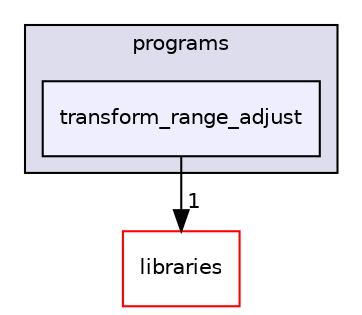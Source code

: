 digraph "xmipp/legacy/applications/programs/transform_range_adjust" {
  compound=true
  node [ fontsize="10", fontname="Helvetica"];
  edge [ labelfontsize="10", labelfontname="Helvetica"];
  subgraph clusterdir_a205c211814f26c7bbd02dbfc70fcda8 {
    graph [ bgcolor="#ddddee", pencolor="black", label="programs" fontname="Helvetica", fontsize="10", URL="dir_a205c211814f26c7bbd02dbfc70fcda8.html"]
  dir_f653fd92850d41b92551322667876e54 [shape=box, label="transform_range_adjust", style="filled", fillcolor="#eeeeff", pencolor="black", URL="dir_f653fd92850d41b92551322667876e54.html"];
  }
  dir_ec5db26cfb72886407809adaaec84b8a [shape=box label="libraries" fillcolor="white" style="filled" color="red" URL="dir_ec5db26cfb72886407809adaaec84b8a.html"];
  dir_f653fd92850d41b92551322667876e54->dir_ec5db26cfb72886407809adaaec84b8a [headlabel="1", labeldistance=1.5 headhref="dir_000307_000317.html"];
}
